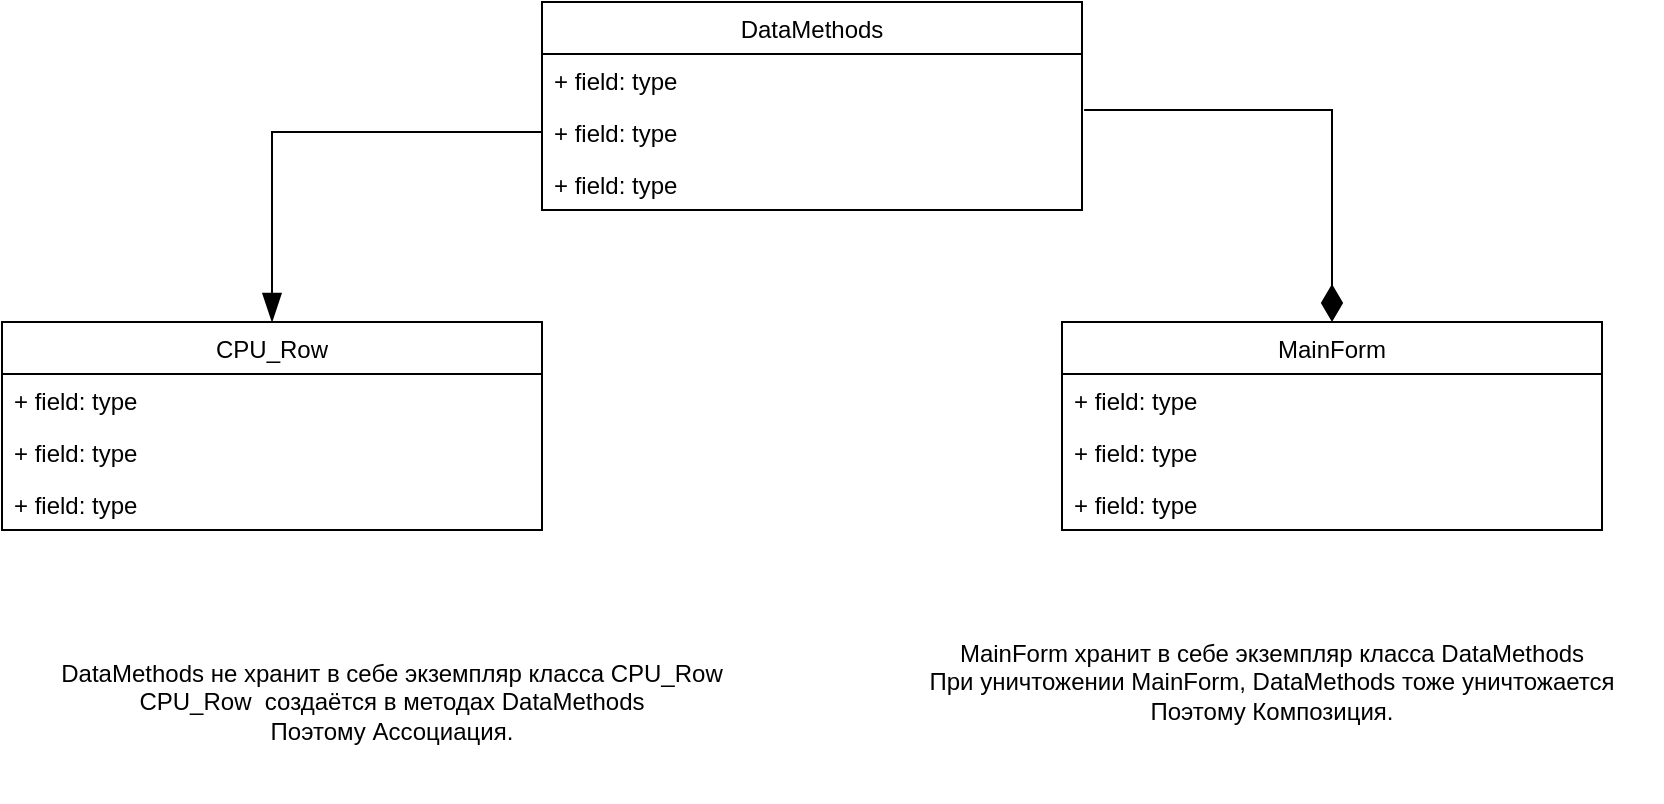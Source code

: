 <mxfile version="13.3.1" type="device"><diagram name="Page-1" id="c4acf3e9-155e-7222-9cf6-157b1a14988f"><mxGraphModel dx="868" dy="482" grid="1" gridSize="10" guides="1" tooltips="1" connect="1" arrows="1" fold="1" page="1" pageScale="1" pageWidth="850" pageHeight="1100" background="#ffffff" math="0" shadow="0"><root><mxCell id="0"/><mxCell id="1" parent="0"/><mxCell id="cNl3cyI7KG3CAUlLkXGD-14" style="edgeStyle=orthogonalEdgeStyle;rounded=0;orthogonalLoop=1;jettySize=auto;html=1;entryX=0.5;entryY=0;entryDx=0;entryDy=0;endArrow=blockThin;endFill=1;endSize=12;exitX=0;exitY=0.5;exitDx=0;exitDy=0;" parent="1" source="cNl3cyI7KG3CAUlLkXGD-7" target="cNl3cyI7KG3CAUlLkXGD-1" edge="1"><mxGeometry relative="1" as="geometry"/></mxCell><mxCell id="cNl3cyI7KG3CAUlLkXGD-15" style="edgeStyle=orthogonalEdgeStyle;rounded=0;orthogonalLoop=1;jettySize=auto;html=1;endArrow=diamondThin;endFill=1;endSize=16;fontSize=11;exitX=1.004;exitY=0.077;exitDx=0;exitDy=0;exitPerimeter=0;" parent="1" source="cNl3cyI7KG3CAUlLkXGD-7" edge="1" target="cNl3cyI7KG3CAUlLkXGD-10"><mxGeometry relative="1" as="geometry"><mxPoint x="490" y="230" as="targetPoint"/></mxGeometry></mxCell><mxCell id="cNl3cyI7KG3CAUlLkXGD-5" value="DataMethods" style="swimlane;fontStyle=0;childLayout=stackLayout;horizontal=1;startSize=26;fillColor=none;horizontalStack=0;resizeParent=1;resizeParentMax=0;resizeLast=0;collapsible=1;marginBottom=0;" parent="1" vertex="1"><mxGeometry x="290" y="220" width="270" height="104" as="geometry"/></mxCell><mxCell id="cNl3cyI7KG3CAUlLkXGD-6" value="+ field: type" style="text;strokeColor=none;fillColor=none;align=left;verticalAlign=top;spacingLeft=4;spacingRight=4;overflow=hidden;rotatable=0;points=[[0,0.5],[1,0.5]];portConstraint=eastwest;" parent="cNl3cyI7KG3CAUlLkXGD-5" vertex="1"><mxGeometry y="26" width="270" height="26" as="geometry"/></mxCell><mxCell id="cNl3cyI7KG3CAUlLkXGD-7" value="+ field: type" style="text;strokeColor=none;fillColor=none;align=left;verticalAlign=top;spacingLeft=4;spacingRight=4;overflow=hidden;rotatable=0;points=[[0,0.5],[1,0.5]];portConstraint=eastwest;" parent="cNl3cyI7KG3CAUlLkXGD-5" vertex="1"><mxGeometry y="52" width="270" height="26" as="geometry"/></mxCell><mxCell id="cNl3cyI7KG3CAUlLkXGD-8" value="+ field: type" style="text;strokeColor=none;fillColor=none;align=left;verticalAlign=top;spacingLeft=4;spacingRight=4;overflow=hidden;rotatable=0;points=[[0,0.5],[1,0.5]];portConstraint=eastwest;" parent="cNl3cyI7KG3CAUlLkXGD-5" vertex="1"><mxGeometry y="78" width="270" height="26" as="geometry"/></mxCell><mxCell id="cNl3cyI7KG3CAUlLkXGD-16" value="DataMethods не хранит в себе экземпляр класса CPU_Row&lt;br&gt;CPU_Row&amp;nbsp; создаётся в методах DataMethods&lt;br&gt;&lt;div&gt;&lt;span&gt;Поэтому Ассоциация.&lt;/span&gt;&lt;/div&gt;" style="text;html=1;strokeColor=none;fillColor=none;align=center;verticalAlign=middle;whiteSpace=wrap;rounded=0;" parent="1" vertex="1"><mxGeometry x="20" y="520" width="390" height="100" as="geometry"/></mxCell><mxCell id="cNl3cyI7KG3CAUlLkXGD-17" value="MainForm хранит в себе экземпляр класса DataMethods&lt;br&gt;При уничтожении MainForm, DataMethods тоже уничтожается&lt;br&gt;&lt;div&gt;&lt;span&gt;Поэтому Композиция.&lt;/span&gt;&lt;/div&gt;" style="text;html=1;strokeColor=none;fillColor=none;align=center;verticalAlign=middle;whiteSpace=wrap;rounded=0;" parent="1" vertex="1"><mxGeometry x="460" y="510" width="390" height="100" as="geometry"/></mxCell><mxCell id="cNl3cyI7KG3CAUlLkXGD-1" value="CPU_Row" style="swimlane;fontStyle=0;childLayout=stackLayout;horizontal=1;startSize=26;fillColor=none;horizontalStack=0;resizeParent=1;resizeParentMax=0;resizeLast=0;collapsible=1;marginBottom=0;" parent="1" vertex="1"><mxGeometry x="20" y="380" width="270" height="104" as="geometry"/></mxCell><mxCell id="cNl3cyI7KG3CAUlLkXGD-2" value="+ field: type" style="text;strokeColor=none;fillColor=none;align=left;verticalAlign=top;spacingLeft=4;spacingRight=4;overflow=hidden;rotatable=0;points=[[0,0.5],[1,0.5]];portConstraint=eastwest;" parent="cNl3cyI7KG3CAUlLkXGD-1" vertex="1"><mxGeometry y="26" width="270" height="26" as="geometry"/></mxCell><mxCell id="cNl3cyI7KG3CAUlLkXGD-3" value="+ field: type" style="text;strokeColor=none;fillColor=none;align=left;verticalAlign=top;spacingLeft=4;spacingRight=4;overflow=hidden;rotatable=0;points=[[0,0.5],[1,0.5]];portConstraint=eastwest;" parent="cNl3cyI7KG3CAUlLkXGD-1" vertex="1"><mxGeometry y="52" width="270" height="26" as="geometry"/></mxCell><mxCell id="cNl3cyI7KG3CAUlLkXGD-4" value="+ field: type" style="text;strokeColor=none;fillColor=none;align=left;verticalAlign=top;spacingLeft=4;spacingRight=4;overflow=hidden;rotatable=0;points=[[0,0.5],[1,0.5]];portConstraint=eastwest;" parent="cNl3cyI7KG3CAUlLkXGD-1" vertex="1"><mxGeometry y="78" width="270" height="26" as="geometry"/></mxCell><mxCell id="cNl3cyI7KG3CAUlLkXGD-10" value="MainForm" style="swimlane;fontStyle=0;childLayout=stackLayout;horizontal=1;startSize=26;fillColor=none;horizontalStack=0;resizeParent=1;resizeParentMax=0;resizeLast=0;collapsible=1;marginBottom=0;" parent="1" vertex="1"><mxGeometry x="550" y="380" width="270" height="104" as="geometry"/></mxCell><mxCell id="cNl3cyI7KG3CAUlLkXGD-11" value="+ field: type" style="text;strokeColor=none;fillColor=none;align=left;verticalAlign=top;spacingLeft=4;spacingRight=4;overflow=hidden;rotatable=0;points=[[0,0.5],[1,0.5]];portConstraint=eastwest;" parent="cNl3cyI7KG3CAUlLkXGD-10" vertex="1"><mxGeometry y="26" width="270" height="26" as="geometry"/></mxCell><mxCell id="cNl3cyI7KG3CAUlLkXGD-12" value="+ field: type" style="text;strokeColor=none;fillColor=none;align=left;verticalAlign=top;spacingLeft=4;spacingRight=4;overflow=hidden;rotatable=0;points=[[0,0.5],[1,0.5]];portConstraint=eastwest;" parent="cNl3cyI7KG3CAUlLkXGD-10" vertex="1"><mxGeometry y="52" width="270" height="26" as="geometry"/></mxCell><mxCell id="cNl3cyI7KG3CAUlLkXGD-13" value="+ field: type" style="text;strokeColor=none;fillColor=none;align=left;verticalAlign=top;spacingLeft=4;spacingRight=4;overflow=hidden;rotatable=0;points=[[0,0.5],[1,0.5]];portConstraint=eastwest;" parent="cNl3cyI7KG3CAUlLkXGD-10" vertex="1"><mxGeometry y="78" width="270" height="26" as="geometry"/></mxCell></root></mxGraphModel></diagram></mxfile>